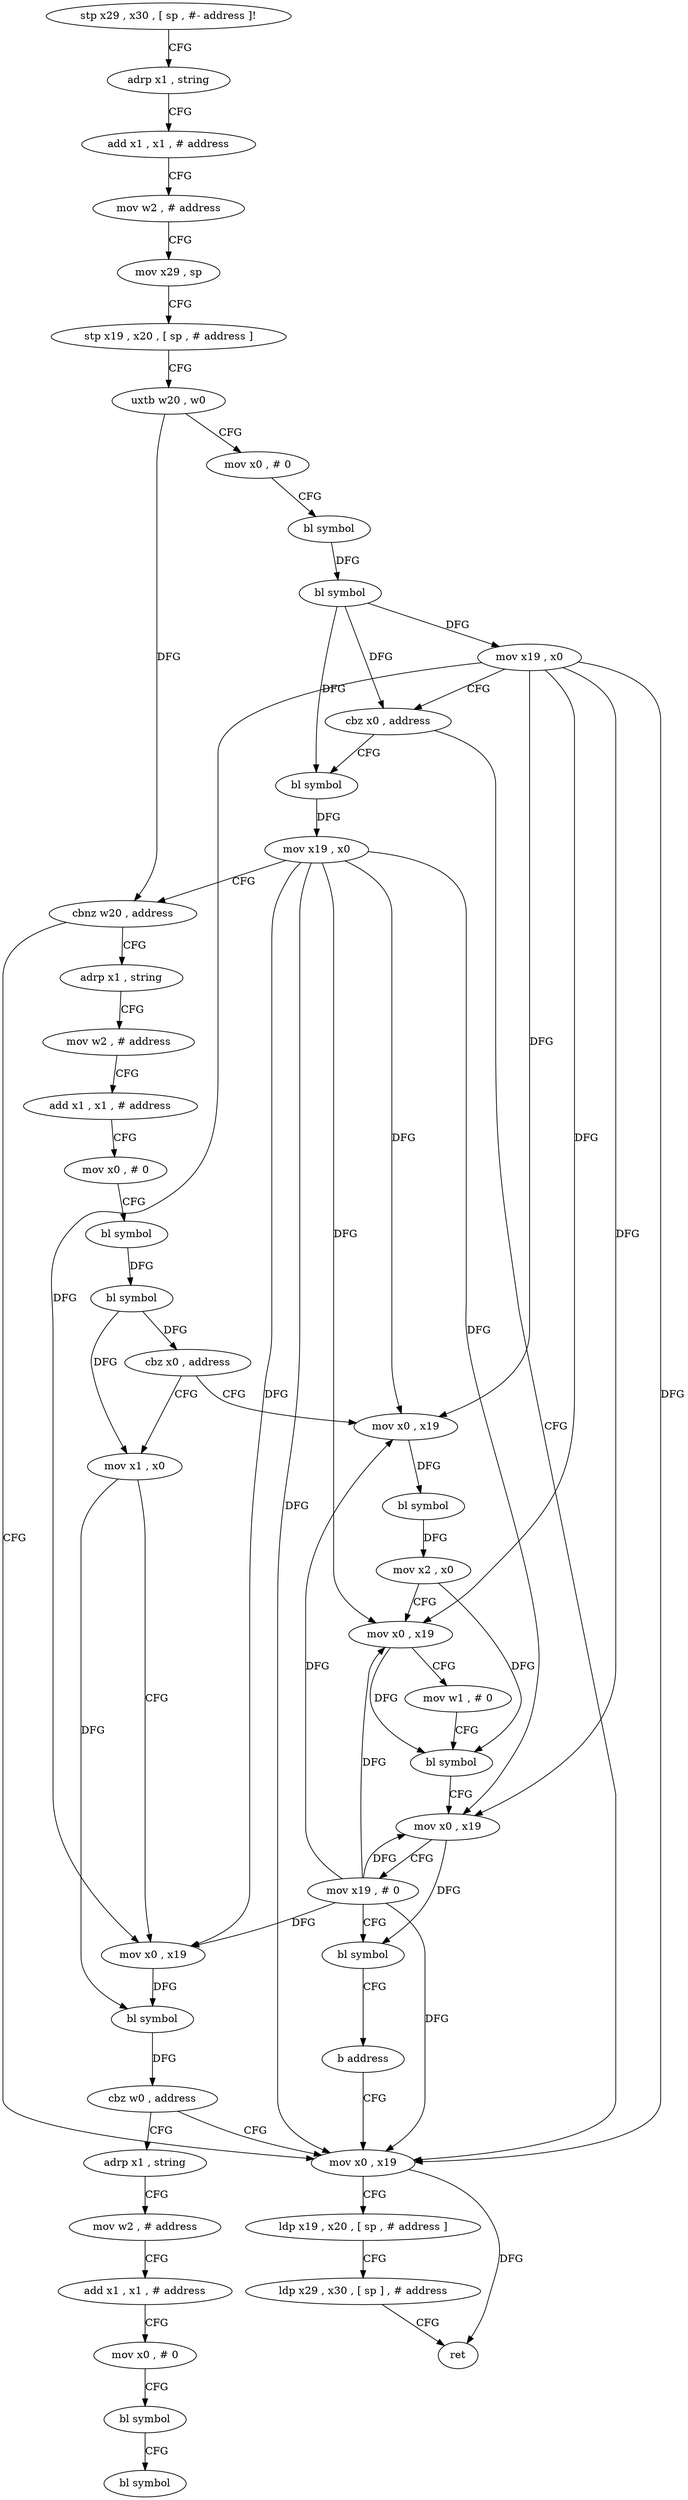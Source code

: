 digraph "func" {
"4217008" [label = "stp x29 , x30 , [ sp , #- address ]!" ]
"4217012" [label = "adrp x1 , string" ]
"4217016" [label = "add x1 , x1 , # address" ]
"4217020" [label = "mov w2 , # address" ]
"4217024" [label = "mov x29 , sp" ]
"4217028" [label = "stp x19 , x20 , [ sp , # address ]" ]
"4217032" [label = "uxtb w20 , w0" ]
"4217036" [label = "mov x0 , # 0" ]
"4217040" [label = "bl symbol" ]
"4217044" [label = "bl symbol" ]
"4217048" [label = "mov x19 , x0" ]
"4217052" [label = "cbz x0 , address" ]
"4217068" [label = "mov x0 , x19" ]
"4217056" [label = "bl symbol" ]
"4217072" [label = "ldp x19 , x20 , [ sp , # address ]" ]
"4217076" [label = "ldp x29 , x30 , [ sp ] , # address" ]
"4217080" [label = "ret" ]
"4217060" [label = "mov x19 , x0" ]
"4217064" [label = "cbnz w20 , address" ]
"4217088" [label = "adrp x1 , string" ]
"4217092" [label = "mov w2 , # address" ]
"4217096" [label = "add x1 , x1 , # address" ]
"4217100" [label = "mov x0 , # 0" ]
"4217104" [label = "bl symbol" ]
"4217108" [label = "bl symbol" ]
"4217112" [label = "cbz x0 , address" ]
"4217160" [label = "mov x0 , x19" ]
"4217116" [label = "mov x1 , x0" ]
"4217164" [label = "bl symbol" ]
"4217168" [label = "mov x2 , x0" ]
"4217172" [label = "mov x0 , x19" ]
"4217176" [label = "mov w1 , # 0" ]
"4217180" [label = "bl symbol" ]
"4217184" [label = "mov x0 , x19" ]
"4217188" [label = "mov x19 , # 0" ]
"4217192" [label = "bl symbol" ]
"4217196" [label = "b address" ]
"4217120" [label = "mov x0 , x19" ]
"4217124" [label = "bl symbol" ]
"4217128" [label = "cbz w0 , address" ]
"4217132" [label = "adrp x1 , string" ]
"4217136" [label = "mov w2 , # address" ]
"4217140" [label = "add x1 , x1 , # address" ]
"4217144" [label = "mov x0 , # 0" ]
"4217148" [label = "bl symbol" ]
"4217152" [label = "bl symbol" ]
"4217008" -> "4217012" [ label = "CFG" ]
"4217012" -> "4217016" [ label = "CFG" ]
"4217016" -> "4217020" [ label = "CFG" ]
"4217020" -> "4217024" [ label = "CFG" ]
"4217024" -> "4217028" [ label = "CFG" ]
"4217028" -> "4217032" [ label = "CFG" ]
"4217032" -> "4217036" [ label = "CFG" ]
"4217032" -> "4217064" [ label = "DFG" ]
"4217036" -> "4217040" [ label = "CFG" ]
"4217040" -> "4217044" [ label = "DFG" ]
"4217044" -> "4217048" [ label = "DFG" ]
"4217044" -> "4217052" [ label = "DFG" ]
"4217044" -> "4217056" [ label = "DFG" ]
"4217048" -> "4217052" [ label = "CFG" ]
"4217048" -> "4217068" [ label = "DFG" ]
"4217048" -> "4217160" [ label = "DFG" ]
"4217048" -> "4217172" [ label = "DFG" ]
"4217048" -> "4217184" [ label = "DFG" ]
"4217048" -> "4217120" [ label = "DFG" ]
"4217052" -> "4217068" [ label = "CFG" ]
"4217052" -> "4217056" [ label = "CFG" ]
"4217068" -> "4217072" [ label = "CFG" ]
"4217068" -> "4217080" [ label = "DFG" ]
"4217056" -> "4217060" [ label = "DFG" ]
"4217072" -> "4217076" [ label = "CFG" ]
"4217076" -> "4217080" [ label = "CFG" ]
"4217060" -> "4217064" [ label = "CFG" ]
"4217060" -> "4217068" [ label = "DFG" ]
"4217060" -> "4217160" [ label = "DFG" ]
"4217060" -> "4217172" [ label = "DFG" ]
"4217060" -> "4217184" [ label = "DFG" ]
"4217060" -> "4217120" [ label = "DFG" ]
"4217064" -> "4217088" [ label = "CFG" ]
"4217064" -> "4217068" [ label = "CFG" ]
"4217088" -> "4217092" [ label = "CFG" ]
"4217092" -> "4217096" [ label = "CFG" ]
"4217096" -> "4217100" [ label = "CFG" ]
"4217100" -> "4217104" [ label = "CFG" ]
"4217104" -> "4217108" [ label = "DFG" ]
"4217108" -> "4217112" [ label = "DFG" ]
"4217108" -> "4217116" [ label = "DFG" ]
"4217112" -> "4217160" [ label = "CFG" ]
"4217112" -> "4217116" [ label = "CFG" ]
"4217160" -> "4217164" [ label = "DFG" ]
"4217116" -> "4217120" [ label = "CFG" ]
"4217116" -> "4217124" [ label = "DFG" ]
"4217164" -> "4217168" [ label = "DFG" ]
"4217168" -> "4217172" [ label = "CFG" ]
"4217168" -> "4217180" [ label = "DFG" ]
"4217172" -> "4217176" [ label = "CFG" ]
"4217172" -> "4217180" [ label = "DFG" ]
"4217176" -> "4217180" [ label = "CFG" ]
"4217180" -> "4217184" [ label = "CFG" ]
"4217184" -> "4217188" [ label = "CFG" ]
"4217184" -> "4217192" [ label = "DFG" ]
"4217188" -> "4217192" [ label = "CFG" ]
"4217188" -> "4217068" [ label = "DFG" ]
"4217188" -> "4217160" [ label = "DFG" ]
"4217188" -> "4217172" [ label = "DFG" ]
"4217188" -> "4217184" [ label = "DFG" ]
"4217188" -> "4217120" [ label = "DFG" ]
"4217192" -> "4217196" [ label = "CFG" ]
"4217196" -> "4217068" [ label = "CFG" ]
"4217120" -> "4217124" [ label = "DFG" ]
"4217124" -> "4217128" [ label = "DFG" ]
"4217128" -> "4217068" [ label = "CFG" ]
"4217128" -> "4217132" [ label = "CFG" ]
"4217132" -> "4217136" [ label = "CFG" ]
"4217136" -> "4217140" [ label = "CFG" ]
"4217140" -> "4217144" [ label = "CFG" ]
"4217144" -> "4217148" [ label = "CFG" ]
"4217148" -> "4217152" [ label = "CFG" ]
}
